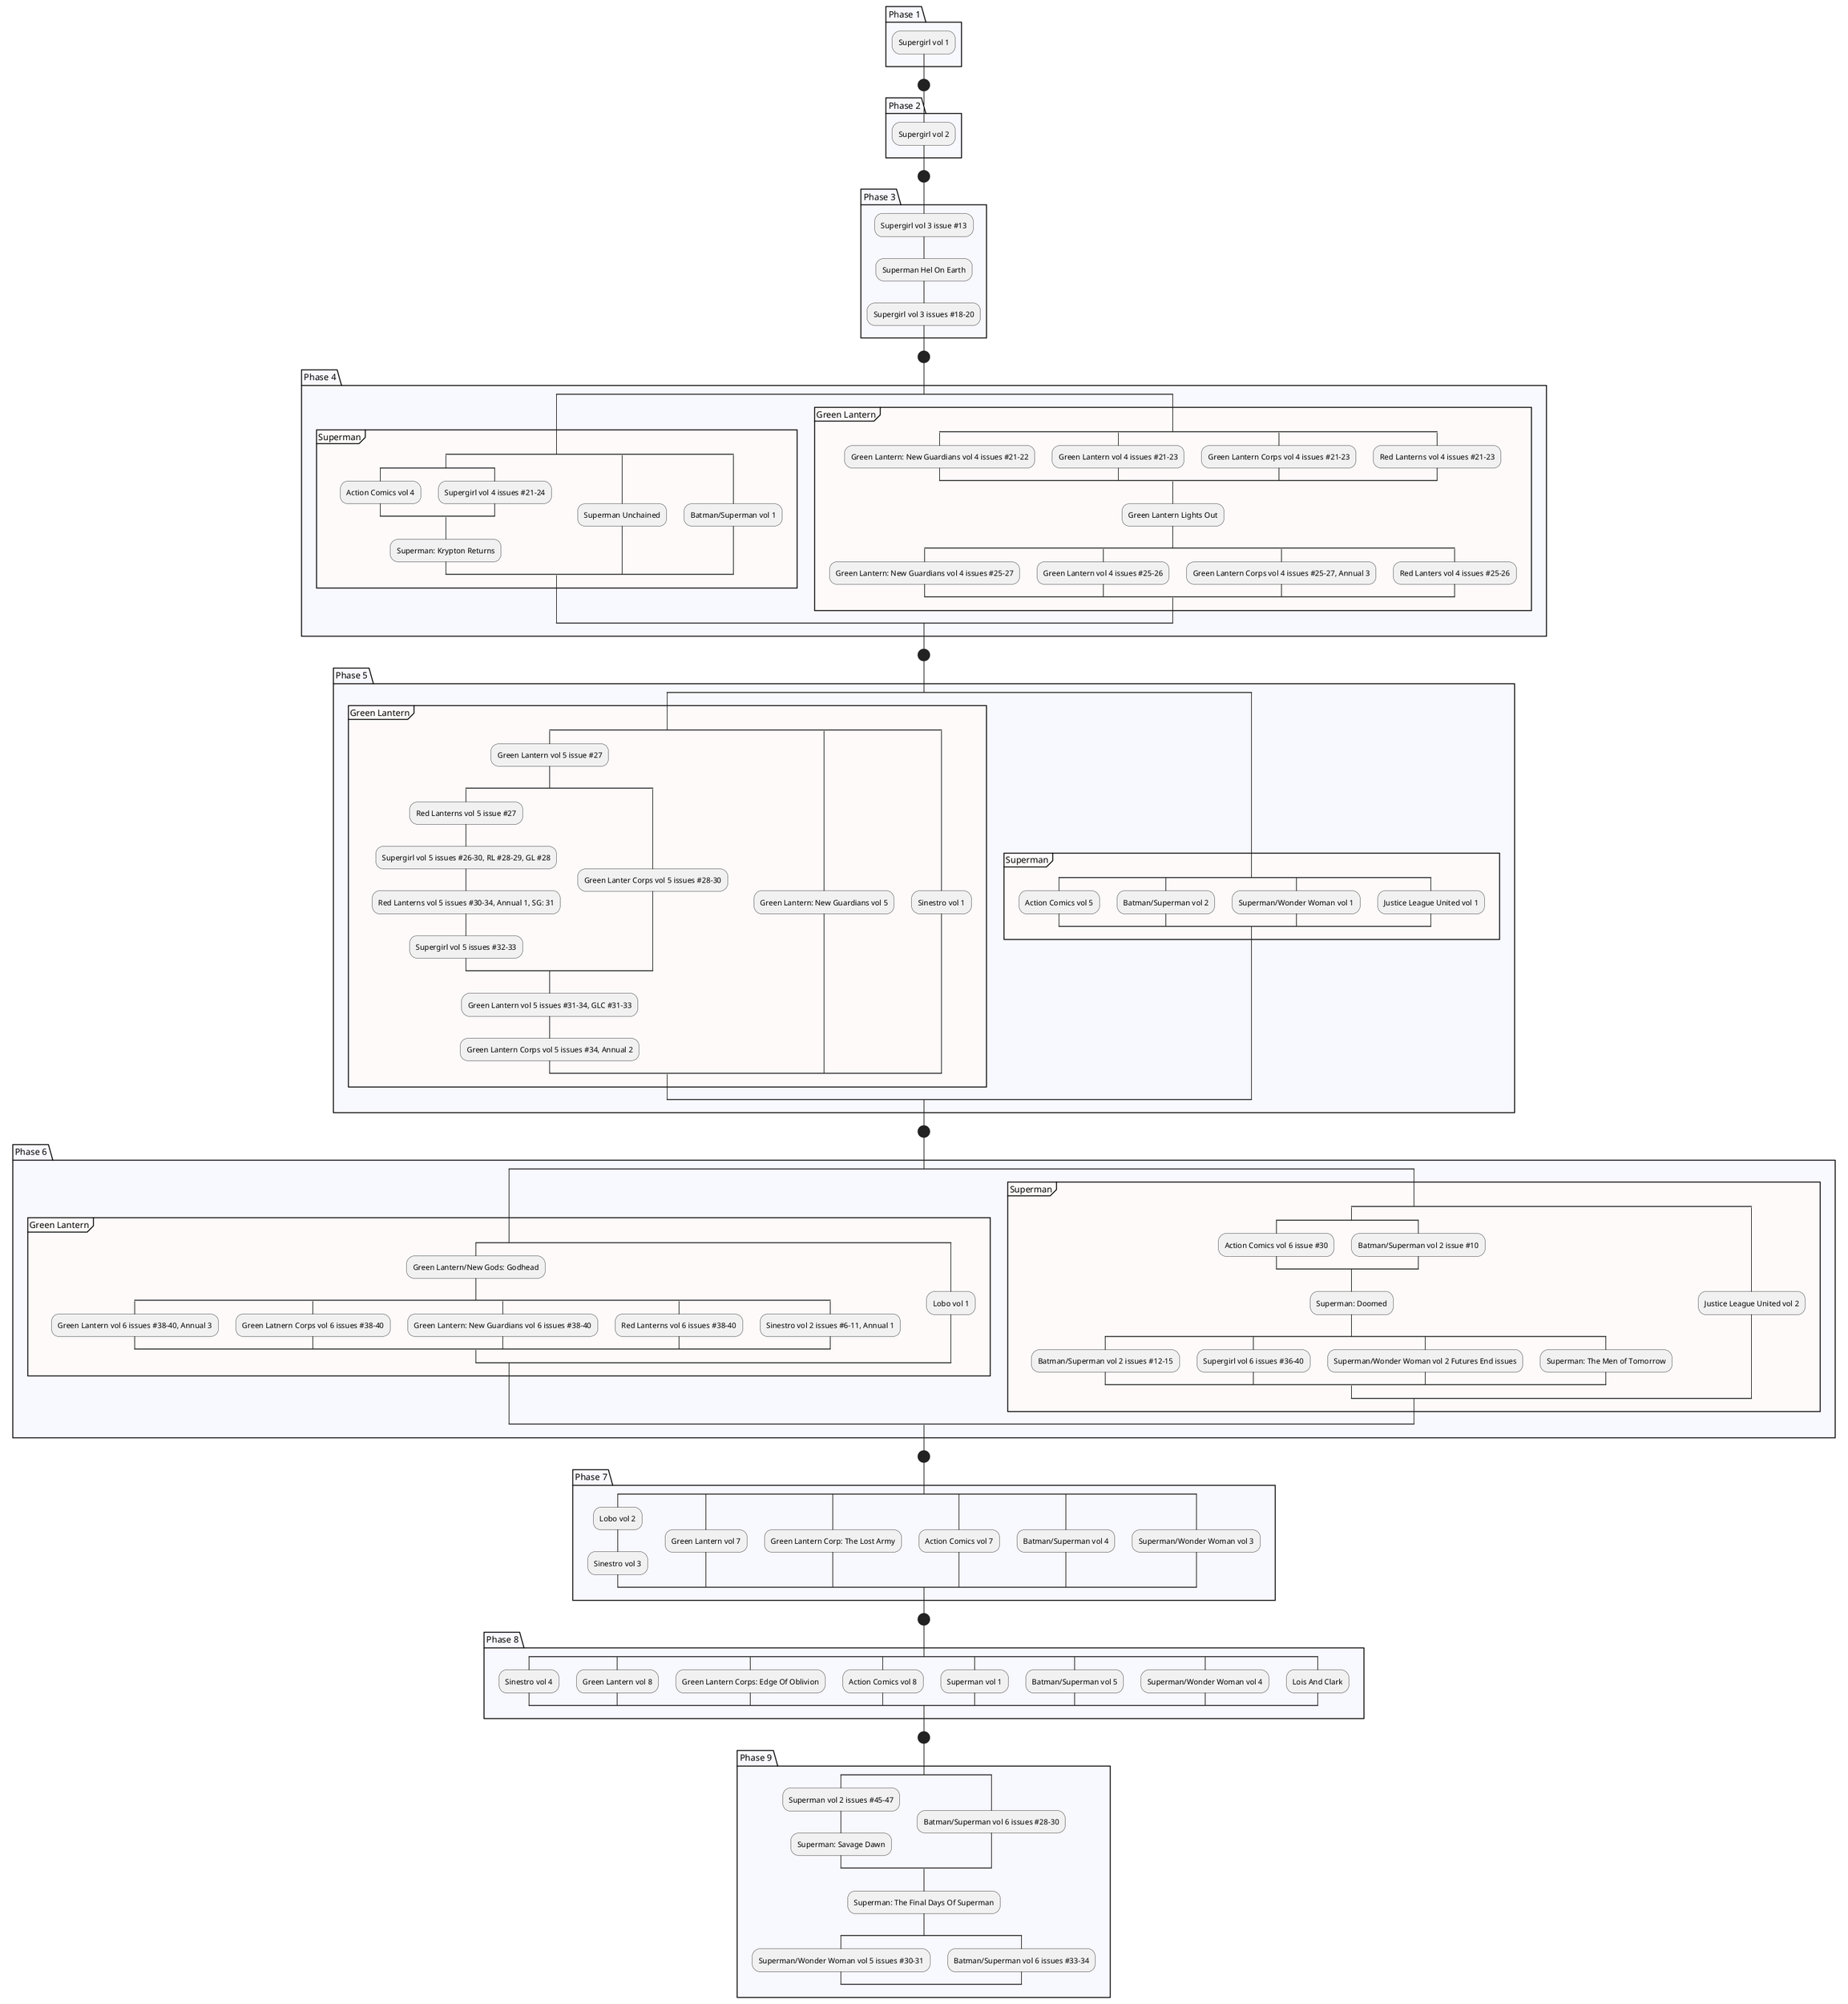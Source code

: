 @startuml
  skinparam ArrowHeadColor none
  <style>
    package {
      BackgroundColor GhostWhite
    }
    
    partition {
      BackgroundColor Snow
    }
  </style>
  
  package Phase 1 {
    :Supergirl vol 1;
  }
  
  start
  
  package Phase 2 {
    :Supergirl vol 2;
  }
  
  start
  
  package Phase 3 {
    :Supergirl vol 3 issue #13;
    :Superman Hel On Earth;
    :Supergirl vol 3 issues #18-20;
  }
  
  start
  
  package Phase 4 {
    split
      partition Superman {
        split
          split
            :Action Comics vol 4;
          split again
            :Supergirl vol 4 issues #21-24;
          end split
          :Superman: Krypton Returns;
        split again
          :Superman Unchained;
        split again
          :Batman/Superman vol 1;
        end split
      }
    
    split again
      partition Green Lantern {
        split
          :Green Lantern: New Guardians vol 4 issues #21-22;
        split again
          :Green Lantern vol 4 issues #21-23;
        split again
          :Green Lantern Corps vol 4 issues #21-23;
        split again
          :Red Lanterns vol 4 issues #21-23;
        end split
        :Green Lantern Lights Out;
        split
          :Green Lantern: New Guardians vol 4 issues #25-27;
        split again
          :Green Lantern vol 4 issues #25-26;
        split again
          :Green Lantern Corps vol 4 issues #25-27, Annual 3;
        split again
          :Red Lanters vol 4 issues #25-26;
        end split
      }
      
    end split
  }
  
  start
  
  package Phase 5 {
    split
      partition Green Lantern {
        split
          :Green Lantern vol 5 issue #27;
          split
            :Red Lanterns vol 5 issue #27;
            :Supergirl vol 5 issues #26-30, RL #28-29, GL #28;
            :Red Lanterns vol 5 issues #30-34, Annual 1, SG: 31;
            :Supergirl vol 5 issues #32-33;
          split again
            :Green Lanter Corps vol 5 issues #28-30;
          end split
          :Green Lantern vol 5 issues #31-34, GLC #31-33;
          :Green Lantern Corps vol 5 issues #34, Annual 2;
        split again
          :Green Lantern: New Guardians vol 5;
        split again
          :Sinestro vol 1;
        end split
      }
      
    split again
      partition Superman {
        split
          :Action Comics vol 5;
        split again
          :Batman/Superman vol 2;
        split again
          :Superman/Wonder Woman vol 1;
        split again
          :Justice League United vol 1;
        end split
      }
    end split
  }
  
  start
  
  package Phase 6 {
    split
      partition Green Lantern {
        split
          :Green Lantern/New Gods: Godhead;
          split
            :Green Lantern vol 6 issues #38-40, Annual 3;
          split again
            :Green Latnern Corps vol 6 issues #38-40;
          split again
            :Green Lantern: New Guardians vol 6 issues #38-40;
          split again
            :Red Lanterns vol 6 issues #38-40;
          split again
            :Sinestro vol 2 issues #6-11, Annual 1;
          end split
        split again
          :Lobo vol 1;
        end split
      }
      
    split again
      partition Superman {
        split
          split
            :Action Comics vol 6 issue #30;
          split again
            :Batman/Superman vol 2 issue #10;
          end split
          :Superman: Doomed;
          split
            :Batman/Superman vol 2 issues #12-15;
          split again
            :Supergirl vol 6 issues #36-40;
          split again
            :Superman/Wonder Woman vol 2 Futures End issues;
          split again
            :Superman: The Men of Tomorrow;
          end split
        split again
          :Justice League United vol 2;
        end split
      }
    end split
  }
  
  start
  
  package Phase 7 {
    split
      :Lobo vol 2;
      :Sinestro vol 3;
    split again
      :Green Lantern vol 7;
    split again
      :Green Lantern Corp: The Lost Army;
    split again
      :Action Comics vol 7;
    split again
      :Batman/Superman vol 4;
    split again
      :Superman/Wonder Woman vol 3;
    end split
  }
  
  start
  
  package Phase 8 {
    split
      :Sinestro vol 4;
    split again
      :Green Lantern vol 8;
    split again
      :Green Lantern Corps: Edge Of Oblivion;
    split again
      :Action Comics vol 8;
    split again
      :Superman vol 1;
    split again
      :Batman/Superman vol 5;
    split again
      :Superman/Wonder Woman vol 4;
    split again
      :Lois And Clark;
    end split
  }
  
  start
  
  package Phase 9 {
    split
      :Superman vol 2 issues #45-47;
      :Superman: Savage Dawn;
    split again
      :Batman/Superman vol 6 issues #28-30;
    end split
    :Superman: The Final Days Of Superman;
    split
      :Superman/Wonder Woman vol 5 issues #30-31;
    split again
      :Batman/Superman vol 6 issues #33-34;
    end split
  }
@enduml
